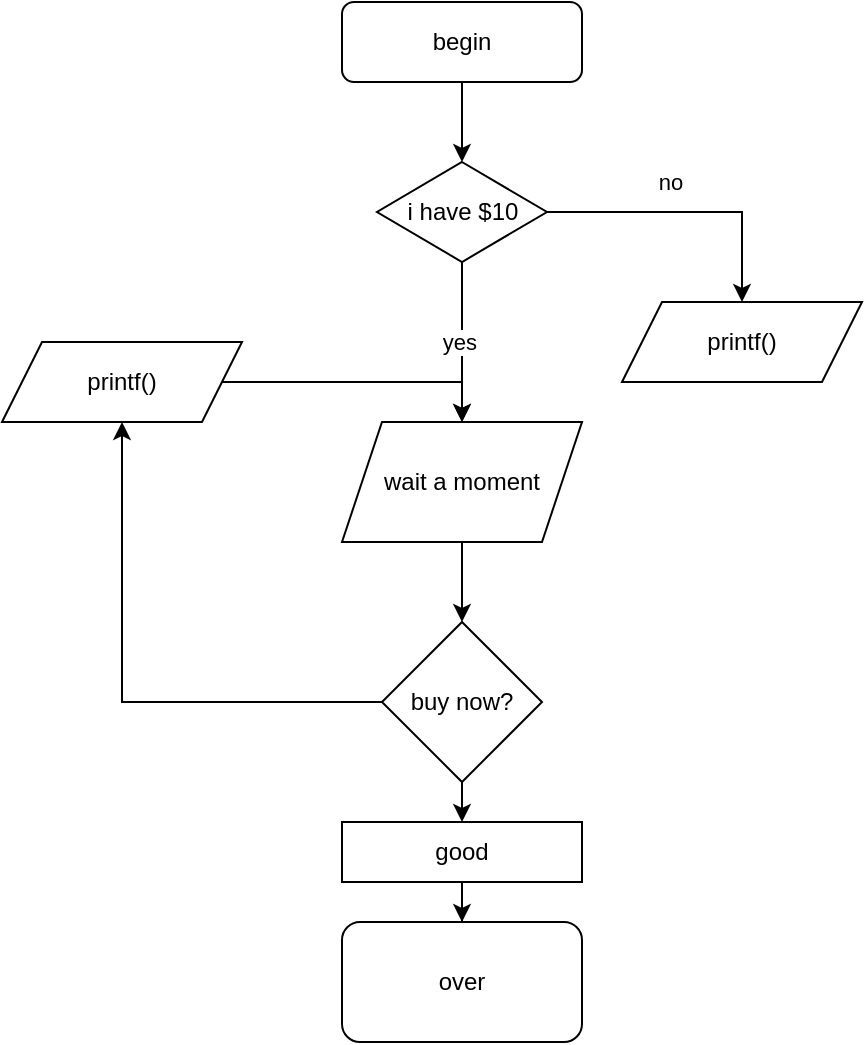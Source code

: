 <mxfile version="14.9.7" type="github">
  <diagram id="C5RBs43oDa-KdzZeNtuy" name="Page-1">
    <mxGraphModel dx="982" dy="534" grid="1" gridSize="10" guides="1" tooltips="1" connect="1" arrows="1" fold="1" page="1" pageScale="1" pageWidth="827" pageHeight="1169" math="0" shadow="0">
      <root>
        <mxCell id="WIyWlLk6GJQsqaUBKTNV-0" />
        <mxCell id="WIyWlLk6GJQsqaUBKTNV-1" parent="WIyWlLk6GJQsqaUBKTNV-0" />
        <mxCell id="vOszgldaXBckMy9Juao9-3" value="printf()" style="shape=parallelogram;perimeter=parallelogramPerimeter;whiteSpace=wrap;html=1;fixedSize=1;" vertex="1" parent="WIyWlLk6GJQsqaUBKTNV-1">
          <mxGeometry x="390" y="180" width="120" height="40" as="geometry" />
        </mxCell>
        <mxCell id="vOszgldaXBckMy9Juao9-6" style="edgeStyle=orthogonalEdgeStyle;rounded=0;orthogonalLoop=1;jettySize=auto;html=1;entryX=0.5;entryY=0;entryDx=0;entryDy=0;" edge="1" parent="WIyWlLk6GJQsqaUBKTNV-1" source="vOszgldaXBckMy9Juao9-4" target="vOszgldaXBckMy9Juao9-5">
          <mxGeometry relative="1" as="geometry" />
        </mxCell>
        <mxCell id="vOszgldaXBckMy9Juao9-4" value="begin" style="rounded=1;whiteSpace=wrap;html=1;" vertex="1" parent="WIyWlLk6GJQsqaUBKTNV-1">
          <mxGeometry x="250" y="30" width="120" height="40" as="geometry" />
        </mxCell>
        <mxCell id="vOszgldaXBckMy9Juao9-7" style="edgeStyle=orthogonalEdgeStyle;rounded=0;orthogonalLoop=1;jettySize=auto;html=1;exitX=1;exitY=0.5;exitDx=0;exitDy=0;" edge="1" parent="WIyWlLk6GJQsqaUBKTNV-1" source="vOszgldaXBckMy9Juao9-5" target="vOszgldaXBckMy9Juao9-3">
          <mxGeometry relative="1" as="geometry">
            <mxPoint x="370" y="110" as="sourcePoint" />
            <Array as="points">
              <mxPoint x="450" y="135" />
            </Array>
          </mxGeometry>
        </mxCell>
        <mxCell id="vOszgldaXBckMy9Juao9-8" value="no" style="edgeLabel;html=1;align=center;verticalAlign=middle;resizable=0;points=[];" vertex="1" connectable="0" parent="vOszgldaXBckMy9Juao9-7">
          <mxGeometry x="0.383" y="1" relative="1" as="geometry">
            <mxPoint x="-37" y="-16" as="offset" />
          </mxGeometry>
        </mxCell>
        <mxCell id="vOszgldaXBckMy9Juao9-10" value="yes&amp;nbsp;" style="edgeStyle=orthogonalEdgeStyle;rounded=0;orthogonalLoop=1;jettySize=auto;html=1;exitX=0.5;exitY=1;exitDx=0;exitDy=0;entryX=0.5;entryY=0;entryDx=0;entryDy=0;" edge="1" parent="WIyWlLk6GJQsqaUBKTNV-1" source="vOszgldaXBckMy9Juao9-5" target="vOszgldaXBckMy9Juao9-9">
          <mxGeometry relative="1" as="geometry" />
        </mxCell>
        <mxCell id="vOszgldaXBckMy9Juao9-5" value="i have $10" style="rhombus;whiteSpace=wrap;html=1;" vertex="1" parent="WIyWlLk6GJQsqaUBKTNV-1">
          <mxGeometry x="267.5" y="110" width="85" height="50" as="geometry" />
        </mxCell>
        <mxCell id="vOszgldaXBckMy9Juao9-13" style="edgeStyle=orthogonalEdgeStyle;rounded=0;orthogonalLoop=1;jettySize=auto;html=1;entryX=0.5;entryY=0;entryDx=0;entryDy=0;" edge="1" parent="WIyWlLk6GJQsqaUBKTNV-1" source="vOszgldaXBckMy9Juao9-9" target="vOszgldaXBckMy9Juao9-11">
          <mxGeometry relative="1" as="geometry" />
        </mxCell>
        <mxCell id="vOszgldaXBckMy9Juao9-9" value="wait a moment" style="shape=parallelogram;perimeter=parallelogramPerimeter;whiteSpace=wrap;html=1;fixedSize=1;" vertex="1" parent="WIyWlLk6GJQsqaUBKTNV-1">
          <mxGeometry x="250" y="240" width="120" height="60" as="geometry" />
        </mxCell>
        <mxCell id="vOszgldaXBckMy9Juao9-12" style="edgeStyle=orthogonalEdgeStyle;rounded=0;orthogonalLoop=1;jettySize=auto;html=1;entryX=0.5;entryY=1;entryDx=0;entryDy=0;" edge="1" parent="WIyWlLk6GJQsqaUBKTNV-1" source="vOszgldaXBckMy9Juao9-11" target="vOszgldaXBckMy9Juao9-15">
          <mxGeometry relative="1" as="geometry">
            <mxPoint x="160" y="210" as="targetPoint" />
          </mxGeometry>
        </mxCell>
        <mxCell id="vOszgldaXBckMy9Juao9-18" style="edgeStyle=orthogonalEdgeStyle;rounded=0;orthogonalLoop=1;jettySize=auto;html=1;exitX=0.5;exitY=1;exitDx=0;exitDy=0;entryX=0.5;entryY=0;entryDx=0;entryDy=0;" edge="1" parent="WIyWlLk6GJQsqaUBKTNV-1" source="vOszgldaXBckMy9Juao9-11" target="vOszgldaXBckMy9Juao9-17">
          <mxGeometry relative="1" as="geometry" />
        </mxCell>
        <mxCell id="vOszgldaXBckMy9Juao9-11" value="buy now?" style="rhombus;whiteSpace=wrap;html=1;" vertex="1" parent="WIyWlLk6GJQsqaUBKTNV-1">
          <mxGeometry x="270" y="340" width="80" height="80" as="geometry" />
        </mxCell>
        <mxCell id="vOszgldaXBckMy9Juao9-16" style="edgeStyle=orthogonalEdgeStyle;rounded=0;orthogonalLoop=1;jettySize=auto;html=1;entryX=0.5;entryY=0;entryDx=0;entryDy=0;" edge="1" parent="WIyWlLk6GJQsqaUBKTNV-1" source="vOszgldaXBckMy9Juao9-15" target="vOszgldaXBckMy9Juao9-9">
          <mxGeometry relative="1" as="geometry" />
        </mxCell>
        <mxCell id="vOszgldaXBckMy9Juao9-15" value="printf()" style="shape=parallelogram;perimeter=parallelogramPerimeter;whiteSpace=wrap;html=1;fixedSize=1;" vertex="1" parent="WIyWlLk6GJQsqaUBKTNV-1">
          <mxGeometry x="80" y="200" width="120" height="40" as="geometry" />
        </mxCell>
        <mxCell id="vOszgldaXBckMy9Juao9-20" style="edgeStyle=orthogonalEdgeStyle;rounded=0;orthogonalLoop=1;jettySize=auto;html=1;entryX=0.5;entryY=0;entryDx=0;entryDy=0;" edge="1" parent="WIyWlLk6GJQsqaUBKTNV-1" source="vOszgldaXBckMy9Juao9-17" target="vOszgldaXBckMy9Juao9-19">
          <mxGeometry relative="1" as="geometry" />
        </mxCell>
        <mxCell id="vOszgldaXBckMy9Juao9-17" value="good" style="rounded=0;whiteSpace=wrap;html=1;" vertex="1" parent="WIyWlLk6GJQsqaUBKTNV-1">
          <mxGeometry x="250" y="440" width="120" height="30" as="geometry" />
        </mxCell>
        <mxCell id="vOszgldaXBckMy9Juao9-19" value="over" style="rounded=1;whiteSpace=wrap;html=1;" vertex="1" parent="WIyWlLk6GJQsqaUBKTNV-1">
          <mxGeometry x="250" y="490" width="120" height="60" as="geometry" />
        </mxCell>
      </root>
    </mxGraphModel>
  </diagram>
</mxfile>

